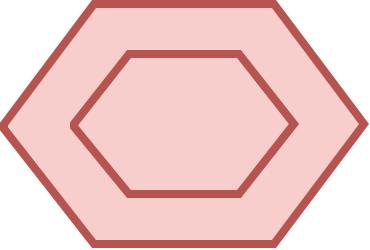 <mxfile version="13.3.9" type="device"><diagram id="FC_8azEGuBOAedcNNFKe" name="Page-1"><mxGraphModel dx="852" dy="494" grid="1" gridSize="10" guides="1" tooltips="1" connect="1" arrows="1" fold="1" page="1" pageScale="1" pageWidth="850" pageHeight="1100" math="0" shadow="0"><root><mxCell id="0"/><mxCell id="1" parent="0"/><mxCell id="UP4YhP_O1GVTI6SMqygP-3" value="" style="verticalLabelPosition=bottom;verticalAlign=top;html=1;shape=mxgraph.basic.polygon;polyCoords=[[0.25,0],[0.75,0],[1,0.5],[0.99,0.52],[0.75,1],[0.25,1],[0,0.52],[0,0.5]];polyline=0;fillColor=#f8cecc;strokeColor=#b85450;strokeWidth=4;" parent="1" vertex="1"><mxGeometry x="360" y="160" width="180" height="120" as="geometry"/></mxCell><mxCell id="UP4YhP_O1GVTI6SMqygP-4" value="" style="verticalLabelPosition=bottom;verticalAlign=top;html=1;shape=mxgraph.basic.polygon;polyCoords=[[0.25,0],[0.75,0],[1,0.5],[0.99,0.52],[0.75,1],[0.25,1],[0,0.52],[0,0.5]];polyline=0;fillColor=#f8cecc;strokeColor=#b85450;strokeWidth=4;" parent="1" vertex="1"><mxGeometry x="395" y="185" width="110" height="70" as="geometry"/></mxCell></root></mxGraphModel></diagram></mxfile>